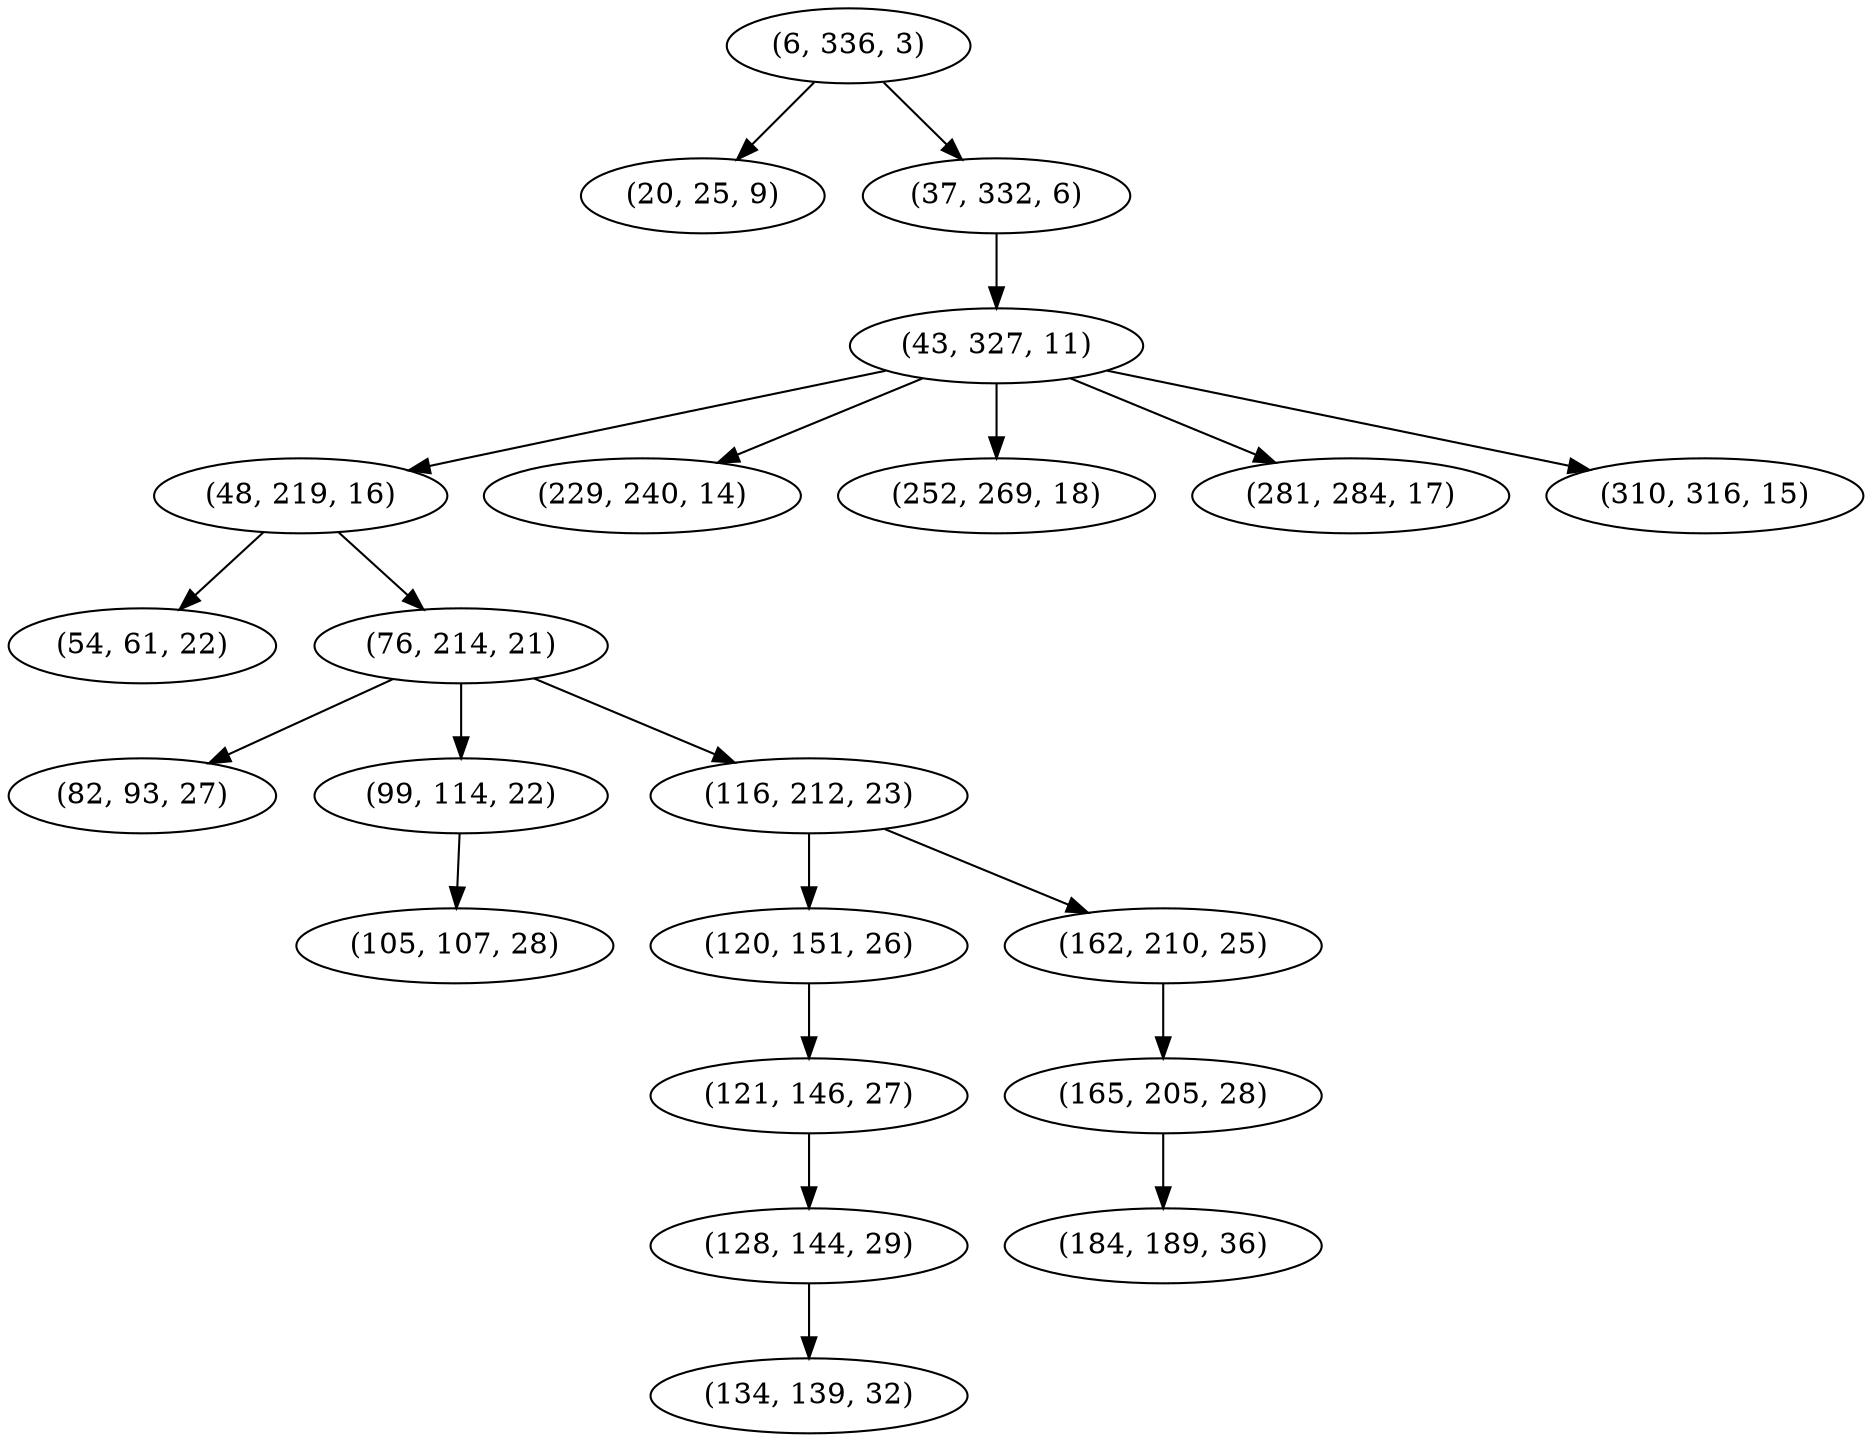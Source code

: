 digraph tree {
    "(6, 336, 3)";
    "(20, 25, 9)";
    "(37, 332, 6)";
    "(43, 327, 11)";
    "(48, 219, 16)";
    "(54, 61, 22)";
    "(76, 214, 21)";
    "(82, 93, 27)";
    "(99, 114, 22)";
    "(105, 107, 28)";
    "(116, 212, 23)";
    "(120, 151, 26)";
    "(121, 146, 27)";
    "(128, 144, 29)";
    "(134, 139, 32)";
    "(162, 210, 25)";
    "(165, 205, 28)";
    "(184, 189, 36)";
    "(229, 240, 14)";
    "(252, 269, 18)";
    "(281, 284, 17)";
    "(310, 316, 15)";
    "(6, 336, 3)" -> "(20, 25, 9)";
    "(6, 336, 3)" -> "(37, 332, 6)";
    "(37, 332, 6)" -> "(43, 327, 11)";
    "(43, 327, 11)" -> "(48, 219, 16)";
    "(43, 327, 11)" -> "(229, 240, 14)";
    "(43, 327, 11)" -> "(252, 269, 18)";
    "(43, 327, 11)" -> "(281, 284, 17)";
    "(43, 327, 11)" -> "(310, 316, 15)";
    "(48, 219, 16)" -> "(54, 61, 22)";
    "(48, 219, 16)" -> "(76, 214, 21)";
    "(76, 214, 21)" -> "(82, 93, 27)";
    "(76, 214, 21)" -> "(99, 114, 22)";
    "(76, 214, 21)" -> "(116, 212, 23)";
    "(99, 114, 22)" -> "(105, 107, 28)";
    "(116, 212, 23)" -> "(120, 151, 26)";
    "(116, 212, 23)" -> "(162, 210, 25)";
    "(120, 151, 26)" -> "(121, 146, 27)";
    "(121, 146, 27)" -> "(128, 144, 29)";
    "(128, 144, 29)" -> "(134, 139, 32)";
    "(162, 210, 25)" -> "(165, 205, 28)";
    "(165, 205, 28)" -> "(184, 189, 36)";
}
